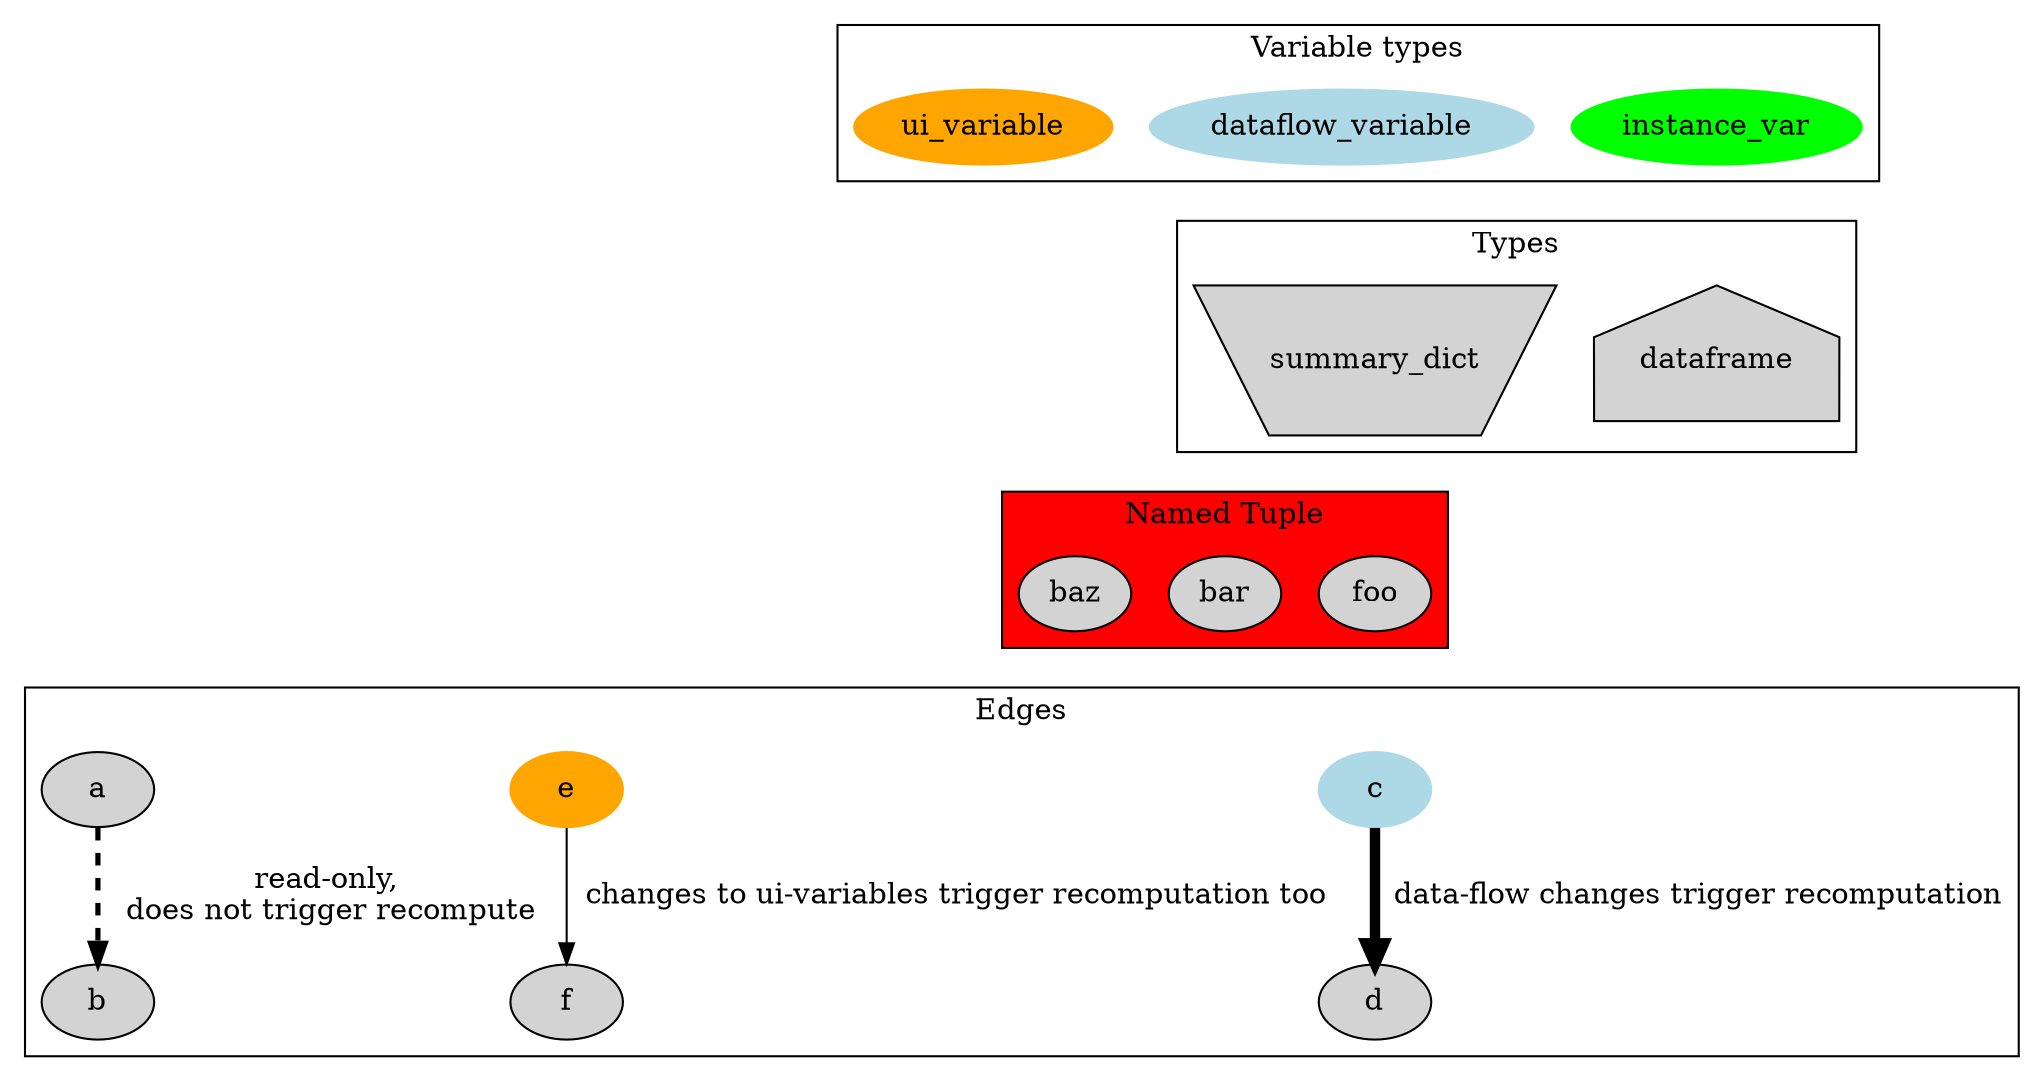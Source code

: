 digraph g {
    compound=true;
	ratio = fill;
	k=.8
	node [style=filled];
	
subgraph cluster_variables {
    label="Variable types";
    instance_var [color="green";]
    dataflow_variable [color="lightblue"]
    ui_variable [color="orange"];
    }
    instance_var -> dataframe [fconstraint=false style="invis" weight=10]


subgraph cluster_types {
    label="Types";
    dataframe [shape="house" height=1 width=.5];
    summary_dict [shape="invtrapezium" height=1 width=.5];
}

summary_dict -> foo [fconstraint=false  style="invis"]

subgraph cluster_blah {
    label="Named Tuple";
    fillcolor="red";
    style=filled;
    foo 
    bar
    baz 
    }

	foo -> c [ style="invis"]


subgraph cluster_edges {
    landscape=true
    packmode=10
    label="Edges";
    c -> d  [penwidth = 5; 
        label="  data-flow changes trigger recomputation" ];

    e -> f [ fconstraint=false 
        label="  changes to ui-variables trigger recomputation too" ]

    a -> b  [ style="dashed" penwidth=2.5
        label="  read-only,\n   does not trigger recompute"];
    e [color="orange"];
    c [color="lightblue"]
    }

}
